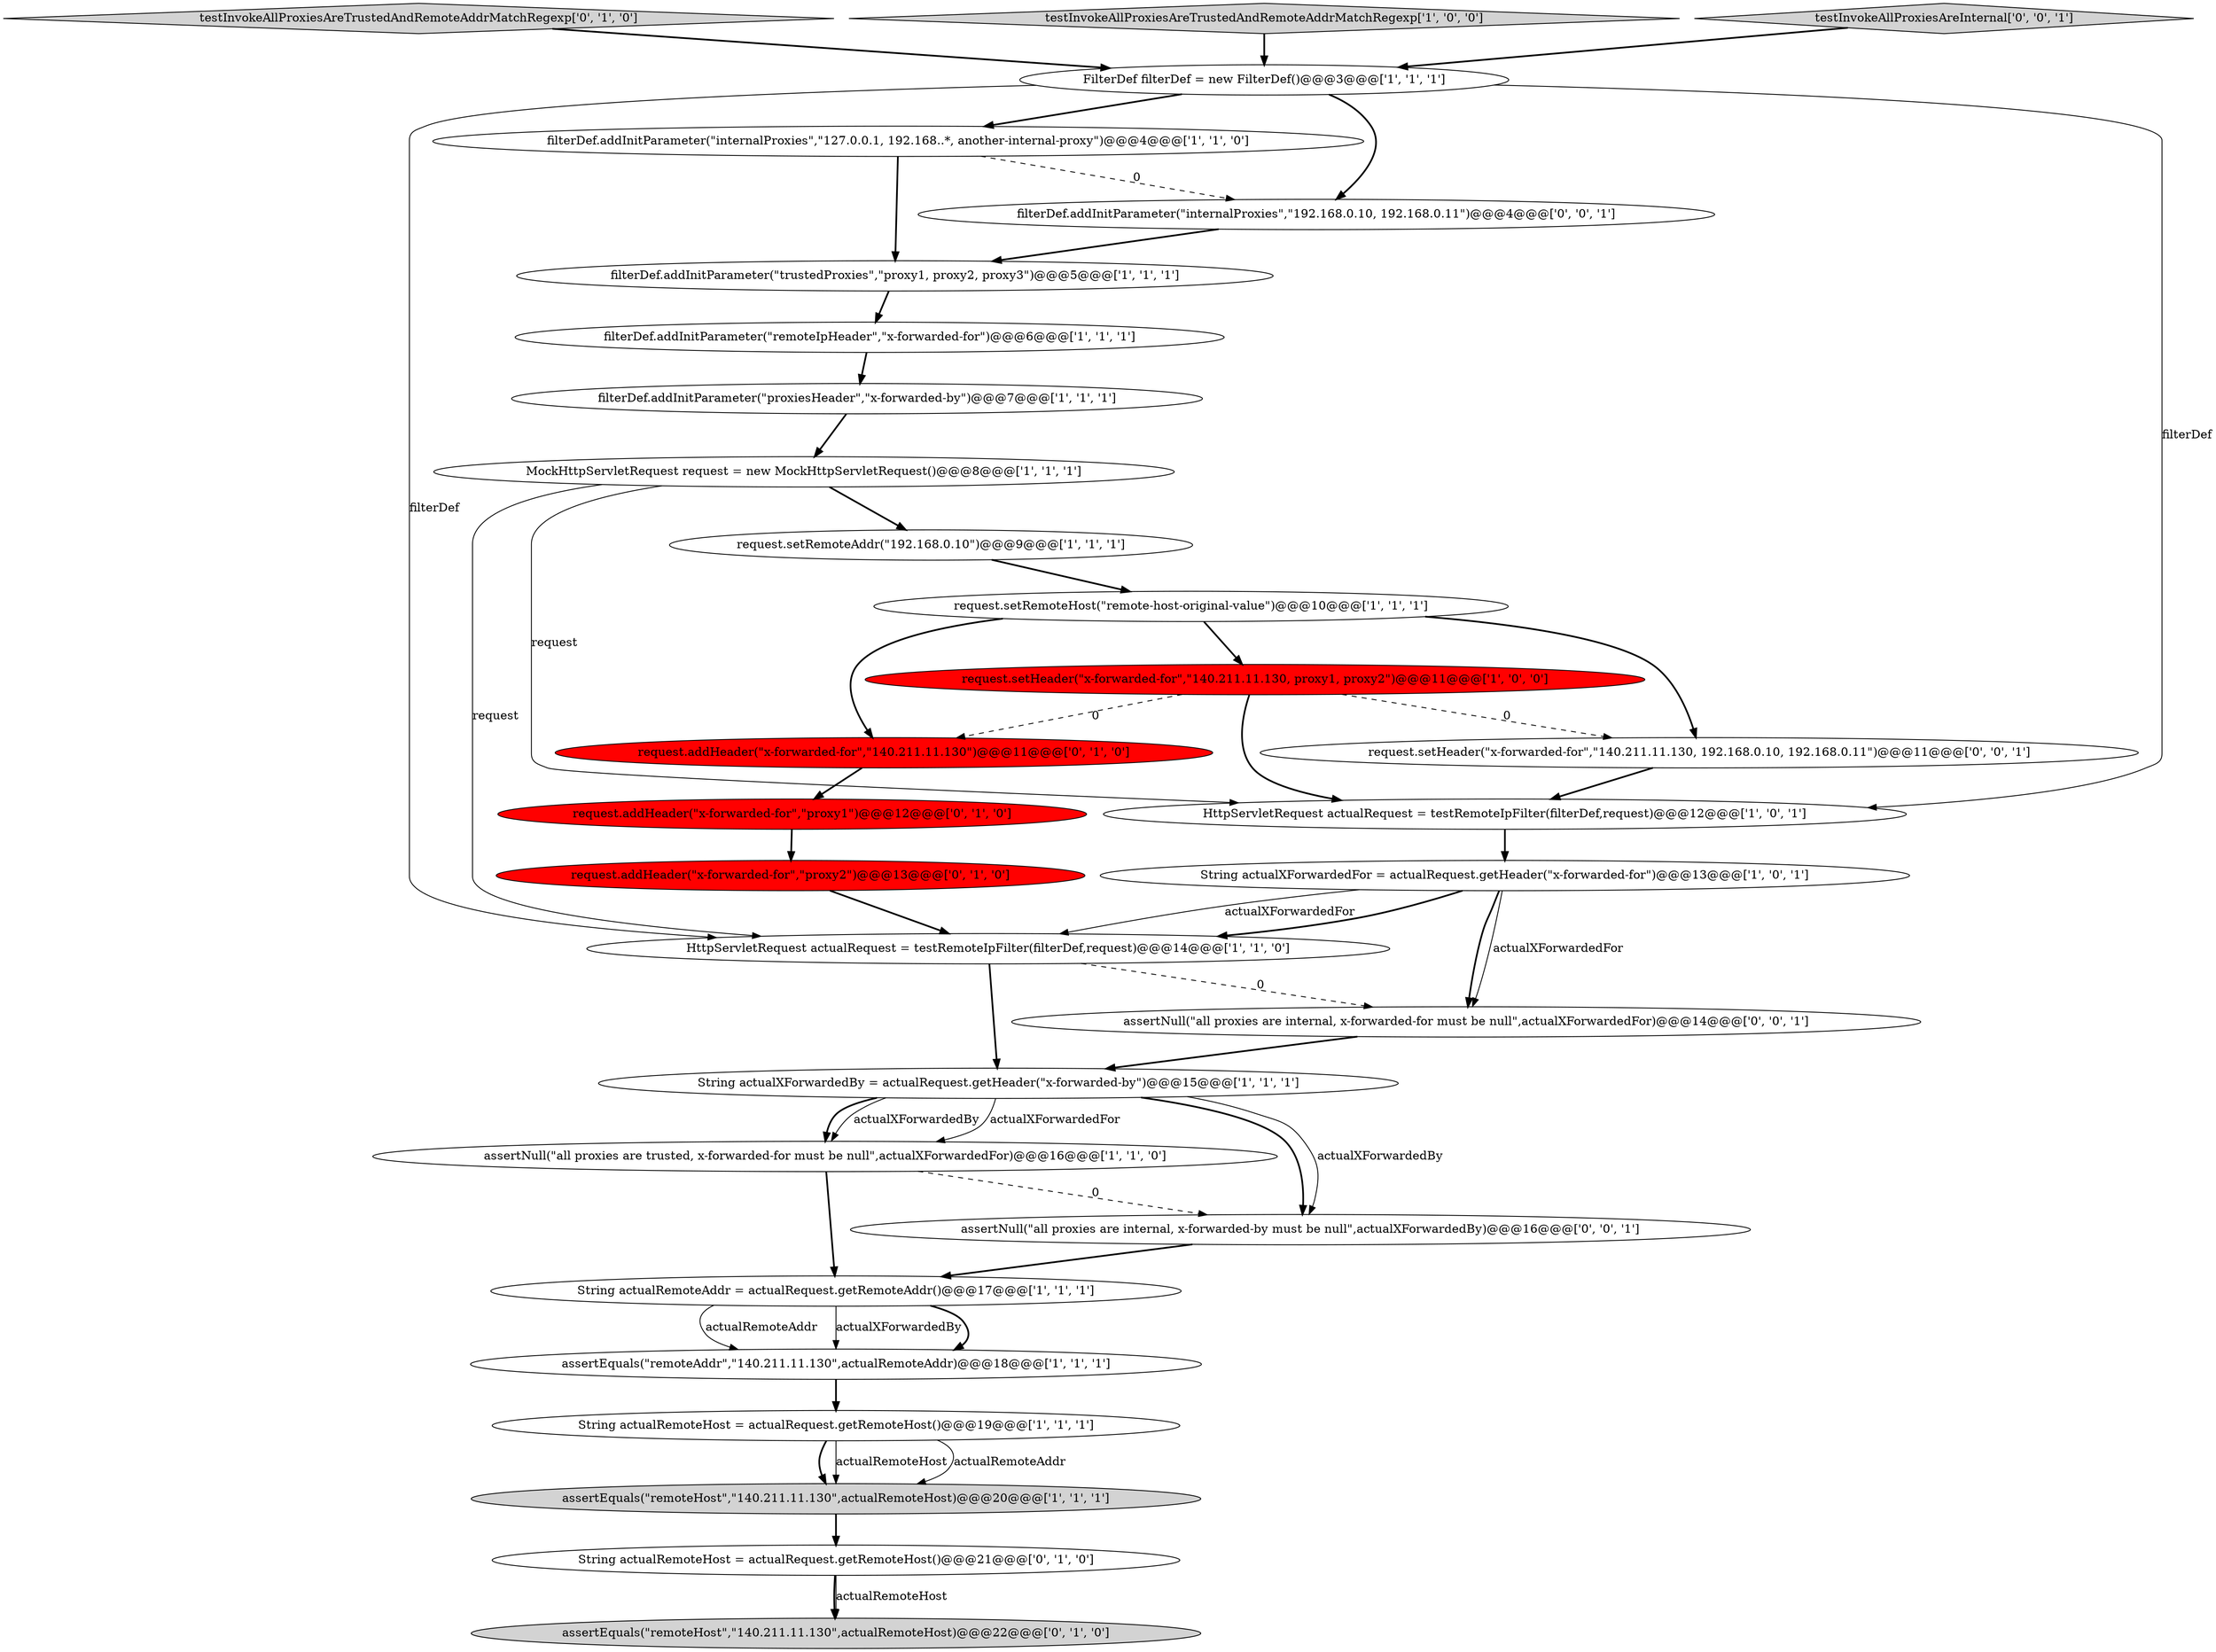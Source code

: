 digraph {
7 [style = filled, label = "HttpServletRequest actualRequest = testRemoteIpFilter(filterDef,request)@@@12@@@['1', '0', '1']", fillcolor = white, shape = ellipse image = "AAA0AAABBB1BBB"];
27 [style = filled, label = "assertNull(\"all proxies are internal, x-forwarded-for must be null\",actualXForwardedFor)@@@14@@@['0', '0', '1']", fillcolor = white, shape = ellipse image = "AAA0AAABBB3BBB"];
3 [style = filled, label = "request.setHeader(\"x-forwarded-for\",\"140.211.11.130, proxy1, proxy2\")@@@11@@@['1', '0', '0']", fillcolor = red, shape = ellipse image = "AAA1AAABBB1BBB"];
21 [style = filled, label = "testInvokeAllProxiesAreTrustedAndRemoteAddrMatchRegexp['0', '1', '0']", fillcolor = lightgray, shape = diamond image = "AAA0AAABBB2BBB"];
28 [style = filled, label = "assertNull(\"all proxies are internal, x-forwarded-by must be null\",actualXForwardedBy)@@@16@@@['0', '0', '1']", fillcolor = white, shape = ellipse image = "AAA0AAABBB3BBB"];
2 [style = filled, label = "filterDef.addInitParameter(\"remoteIpHeader\",\"x-forwarded-for\")@@@6@@@['1', '1', '1']", fillcolor = white, shape = ellipse image = "AAA0AAABBB1BBB"];
13 [style = filled, label = "filterDef.addInitParameter(\"proxiesHeader\",\"x-forwarded-by\")@@@7@@@['1', '1', '1']", fillcolor = white, shape = ellipse image = "AAA0AAABBB1BBB"];
6 [style = filled, label = "String actualRemoteHost = actualRequest.getRemoteHost()@@@19@@@['1', '1', '1']", fillcolor = white, shape = ellipse image = "AAA0AAABBB1BBB"];
4 [style = filled, label = "HttpServletRequest actualRequest = testRemoteIpFilter(filterDef,request)@@@14@@@['1', '1', '0']", fillcolor = white, shape = ellipse image = "AAA0AAABBB1BBB"];
9 [style = filled, label = "testInvokeAllProxiesAreTrustedAndRemoteAddrMatchRegexp['1', '0', '0']", fillcolor = lightgray, shape = diamond image = "AAA0AAABBB1BBB"];
10 [style = filled, label = "String actualRemoteAddr = actualRequest.getRemoteAddr()@@@17@@@['1', '1', '1']", fillcolor = white, shape = ellipse image = "AAA0AAABBB1BBB"];
12 [style = filled, label = "request.setRemoteHost(\"remote-host-original-value\")@@@10@@@['1', '1', '1']", fillcolor = white, shape = ellipse image = "AAA0AAABBB1BBB"];
11 [style = filled, label = "filterDef.addInitParameter(\"internalProxies\",\"127\.0\.0\.1, 192\.168\..*, another-internal-proxy\")@@@4@@@['1', '1', '0']", fillcolor = white, shape = ellipse image = "AAA0AAABBB1BBB"];
17 [style = filled, label = "assertEquals(\"remoteAddr\",\"140.211.11.130\",actualRemoteAddr)@@@18@@@['1', '1', '1']", fillcolor = white, shape = ellipse image = "AAA0AAABBB1BBB"];
14 [style = filled, label = "request.setRemoteAddr(\"192.168.0.10\")@@@9@@@['1', '1', '1']", fillcolor = white, shape = ellipse image = "AAA0AAABBB1BBB"];
18 [style = filled, label = "FilterDef filterDef = new FilterDef()@@@3@@@['1', '1', '1']", fillcolor = white, shape = ellipse image = "AAA0AAABBB1BBB"];
23 [style = filled, label = "request.addHeader(\"x-forwarded-for\",\"proxy1\")@@@12@@@['0', '1', '0']", fillcolor = red, shape = ellipse image = "AAA1AAABBB2BBB"];
22 [style = filled, label = "assertEquals(\"remoteHost\",\"140.211.11.130\",actualRemoteHost)@@@22@@@['0', '1', '0']", fillcolor = lightgray, shape = ellipse image = "AAA0AAABBB2BBB"];
16 [style = filled, label = "MockHttpServletRequest request = new MockHttpServletRequest()@@@8@@@['1', '1', '1']", fillcolor = white, shape = ellipse image = "AAA0AAABBB1BBB"];
24 [style = filled, label = "String actualRemoteHost = actualRequest.getRemoteHost()@@@21@@@['0', '1', '0']", fillcolor = white, shape = ellipse image = "AAA0AAABBB2BBB"];
26 [style = filled, label = "request.setHeader(\"x-forwarded-for\",\"140.211.11.130, 192.168.0.10, 192.168.0.11\")@@@11@@@['0', '0', '1']", fillcolor = white, shape = ellipse image = "AAA0AAABBB3BBB"];
1 [style = filled, label = "assertNull(\"all proxies are trusted, x-forwarded-for must be null\",actualXForwardedFor)@@@16@@@['1', '1', '0']", fillcolor = white, shape = ellipse image = "AAA0AAABBB1BBB"];
15 [style = filled, label = "assertEquals(\"remoteHost\",\"140.211.11.130\",actualRemoteHost)@@@20@@@['1', '1', '1']", fillcolor = lightgray, shape = ellipse image = "AAA0AAABBB1BBB"];
20 [style = filled, label = "request.addHeader(\"x-forwarded-for\",\"proxy2\")@@@13@@@['0', '1', '0']", fillcolor = red, shape = ellipse image = "AAA1AAABBB2BBB"];
19 [style = filled, label = "request.addHeader(\"x-forwarded-for\",\"140.211.11.130\")@@@11@@@['0', '1', '0']", fillcolor = red, shape = ellipse image = "AAA1AAABBB2BBB"];
5 [style = filled, label = "String actualXForwardedBy = actualRequest.getHeader(\"x-forwarded-by\")@@@15@@@['1', '1', '1']", fillcolor = white, shape = ellipse image = "AAA0AAABBB1BBB"];
0 [style = filled, label = "filterDef.addInitParameter(\"trustedProxies\",\"proxy1, proxy2, proxy3\")@@@5@@@['1', '1', '1']", fillcolor = white, shape = ellipse image = "AAA0AAABBB1BBB"];
29 [style = filled, label = "filterDef.addInitParameter(\"internalProxies\",\"192\.168\.0\.10, 192\.168\.0\.11\")@@@4@@@['0', '0', '1']", fillcolor = white, shape = ellipse image = "AAA0AAABBB3BBB"];
25 [style = filled, label = "testInvokeAllProxiesAreInternal['0', '0', '1']", fillcolor = lightgray, shape = diamond image = "AAA0AAABBB3BBB"];
8 [style = filled, label = "String actualXForwardedFor = actualRequest.getHeader(\"x-forwarded-for\")@@@13@@@['1', '0', '1']", fillcolor = white, shape = ellipse image = "AAA0AAABBB1BBB"];
23->20 [style = bold, label=""];
10->17 [style = solid, label="actualRemoteAddr"];
26->7 [style = bold, label=""];
28->10 [style = bold, label=""];
10->17 [style = solid, label="actualXForwardedBy"];
3->26 [style = dashed, label="0"];
17->6 [style = bold, label=""];
18->11 [style = bold, label=""];
0->2 [style = bold, label=""];
29->0 [style = bold, label=""];
25->18 [style = bold, label=""];
11->29 [style = dashed, label="0"];
4->27 [style = dashed, label="0"];
18->7 [style = solid, label="filterDef"];
10->17 [style = bold, label=""];
12->26 [style = bold, label=""];
1->28 [style = dashed, label="0"];
5->28 [style = bold, label=""];
7->8 [style = bold, label=""];
24->22 [style = bold, label=""];
13->16 [style = bold, label=""];
21->18 [style = bold, label=""];
16->4 [style = solid, label="request"];
6->15 [style = bold, label=""];
20->4 [style = bold, label=""];
24->22 [style = solid, label="actualRemoteHost"];
2->13 [style = bold, label=""];
8->4 [style = solid, label="actualXForwardedFor"];
3->19 [style = dashed, label="0"];
18->4 [style = solid, label="filterDef"];
16->7 [style = solid, label="request"];
5->1 [style = bold, label=""];
18->29 [style = bold, label=""];
11->0 [style = bold, label=""];
5->1 [style = solid, label="actualXForwardedBy"];
9->18 [style = bold, label=""];
3->7 [style = bold, label=""];
5->1 [style = solid, label="actualXForwardedFor"];
6->15 [style = solid, label="actualRemoteHost"];
19->23 [style = bold, label=""];
15->24 [style = bold, label=""];
14->12 [style = bold, label=""];
6->15 [style = solid, label="actualRemoteAddr"];
16->14 [style = bold, label=""];
12->3 [style = bold, label=""];
8->27 [style = solid, label="actualXForwardedFor"];
8->4 [style = bold, label=""];
27->5 [style = bold, label=""];
5->28 [style = solid, label="actualXForwardedBy"];
12->19 [style = bold, label=""];
1->10 [style = bold, label=""];
8->27 [style = bold, label=""];
4->5 [style = bold, label=""];
}
